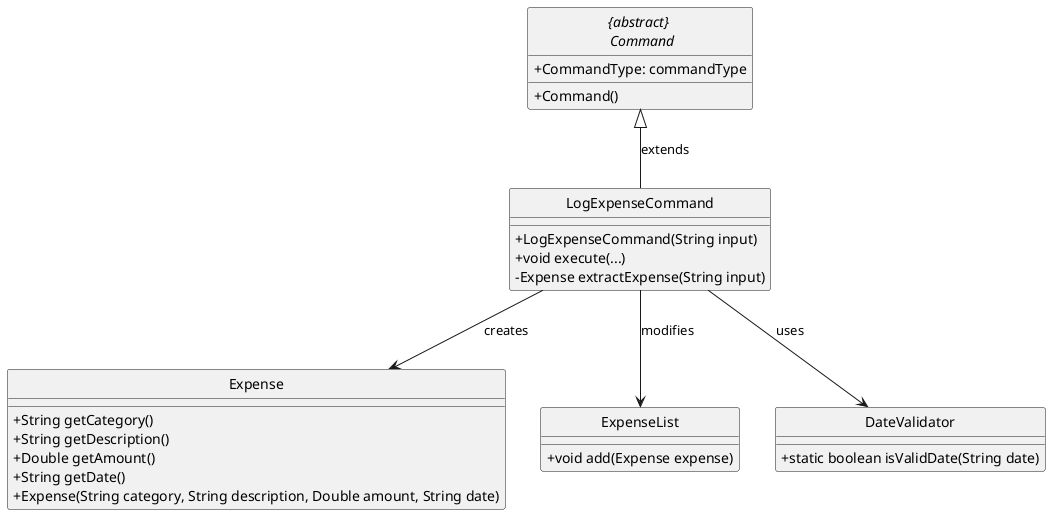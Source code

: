 @startuml

hide circle
skinparam classAttributeIconSize 0


    class LogExpenseCommand {
        + LogExpenseCommand(String input)
        + void execute(...)
        - Expense extractExpense(String input)
}

    abstract class "{abstract} \n Command" {
        + CommandType: commandType
        + Command()
    }

class Expense {
    + String getCategory()
    + String getDescription()
    + Double getAmount()
    + String getDate()
    + Expense(String category, String description, Double amount, String date)
}

class ExpenseList {
    + void add(Expense expense)
}

class DateValidator {
    + static boolean isValidDate(String date)
}

LogExpenseCommand --> Expense : creates
LogExpenseCommand --> ExpenseList : modifies
LogExpenseCommand --> DateValidator : uses
"{abstract} \n Command" <|-- LogExpenseCommand : extends

@enduml
